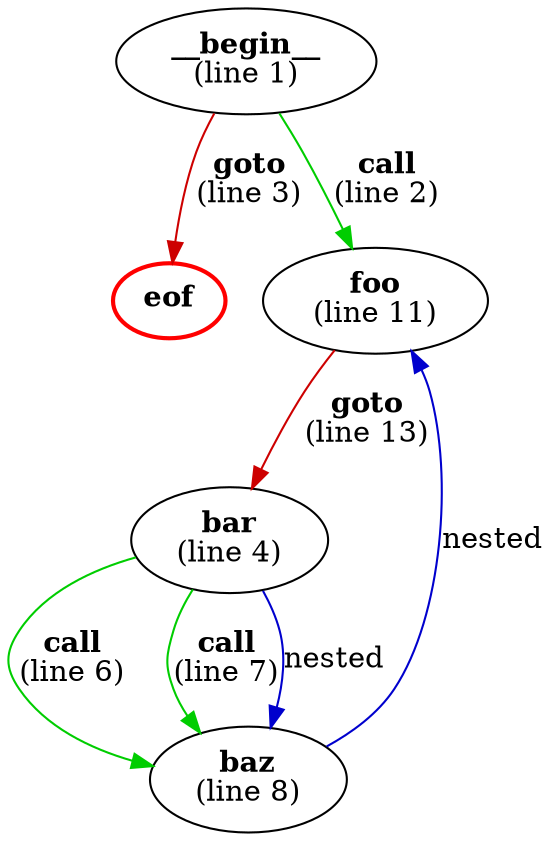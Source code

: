 digraph g {
"__begin__" [label=<<b>__begin__</b><br/>(line 1)>]
"__begin__" -> "eof" [label=<<b>goto</b><br />(line 3)>,color=red3]
"__begin__" -> "foo" [label=<<b>call</b><br />(line 2)>,color=green3]
"bar" [label=<<b>bar</b><br/>(line 4)>]
"bar" -> "baz" [label=<<b>call</b><br />(line 6)>,color=green3]
"bar" -> "baz" [label=<<b>call</b><br />(line 7)>,color=green3]
"bar" -> "baz" [label=nested,color=blue3]
"baz" [label=<<b>baz</b><br/>(line 8)>]
"baz" -> "foo" [label=nested,color=blue3]
"eof" [label=<<b>eof</b>>,color=red,penwidth=2]
"foo" [label=<<b>foo</b><br/>(line 11)>]
"foo" -> "bar" [label=<<b>goto</b><br />(line 13)>,color=red3]
}
